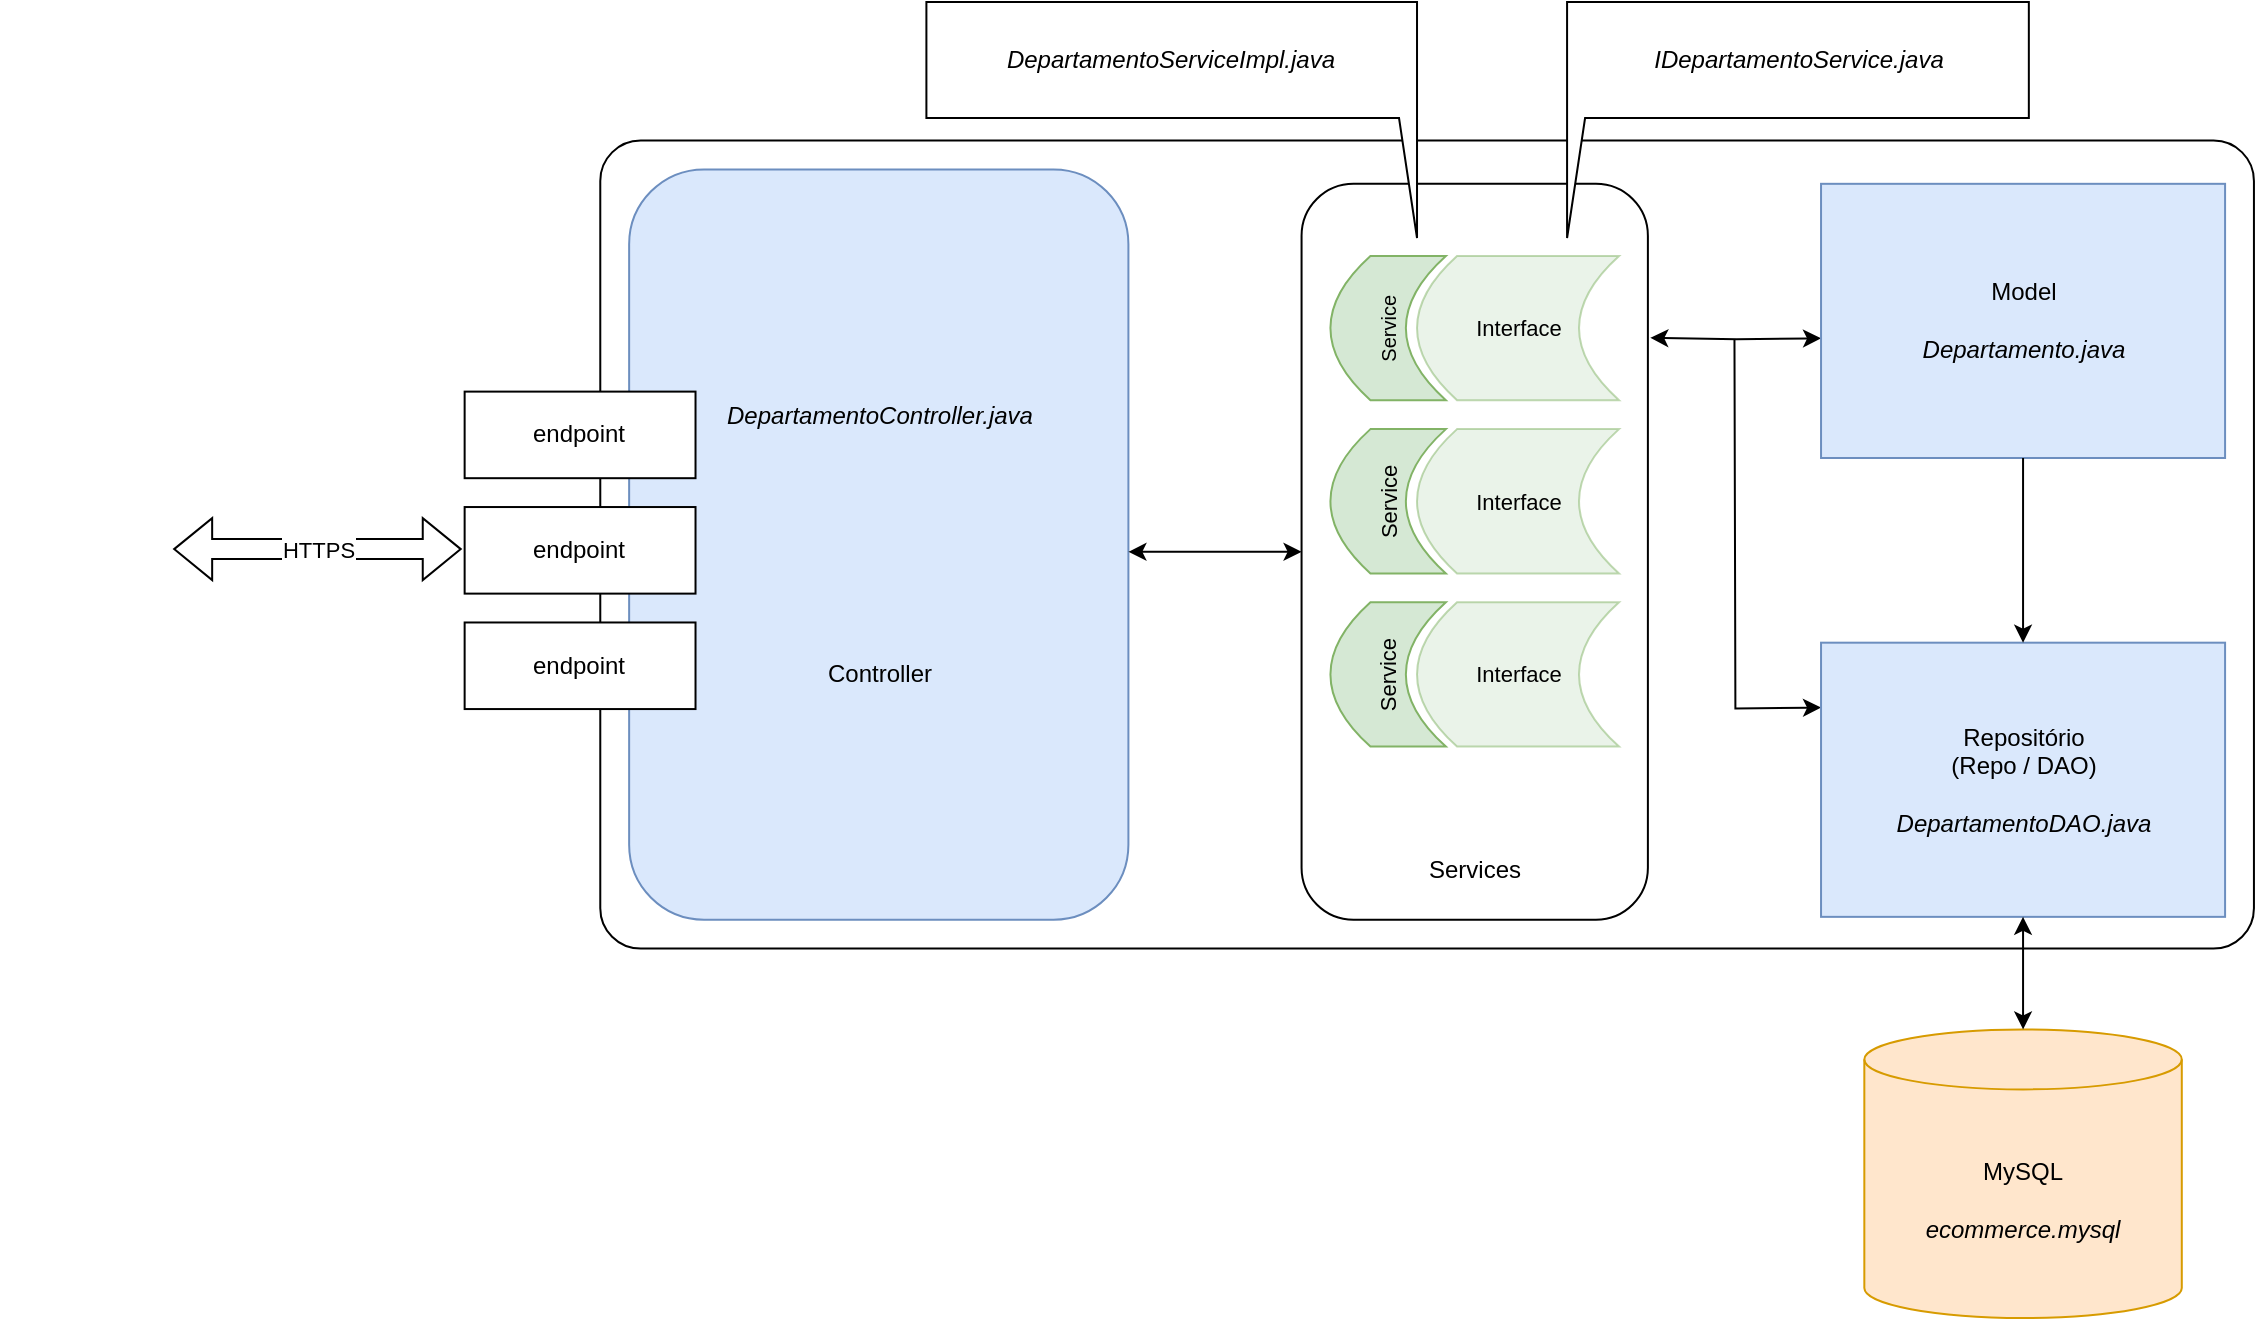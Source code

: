 <mxfile version="21.6.1" type="device">
  <diagram name="Página-1" id="Pu1Kgi4E0d7dGEgmAHZI">
    <mxGraphModel dx="1304" dy="894" grid="1" gridSize="10" guides="1" tooltips="1" connect="1" arrows="1" fold="1" page="1" pageScale="1" pageWidth="1169" pageHeight="827" math="0" shadow="0">
      <root>
        <mxCell id="0" />
        <mxCell id="1" parent="0" />
        <mxCell id="FZNC32-L_sY_WPYx4oRZ-14" value="" style="rounded=1;whiteSpace=wrap;html=1;arcSize=5;" parent="1" vertex="1">
          <mxGeometry x="312.141" y="151.263" width="826.829" height="404.035" as="geometry" />
        </mxCell>
        <mxCell id="FZNC32-L_sY_WPYx4oRZ-4" value="&lt;i&gt;DepartamentoController.java&lt;/i&gt;&lt;br&gt;&lt;br&gt;&lt;br&gt;&lt;br&gt;&lt;br&gt;&lt;br&gt;&lt;br&gt;&lt;br&gt;&lt;br&gt;Controller" style="rounded=1;whiteSpace=wrap;html=1;fillColor=#dae8fc;strokeColor=#6c8ebf;" parent="1" vertex="1">
          <mxGeometry x="326.57" y="165.693" width="249.636" height="375.175" as="geometry" />
        </mxCell>
        <mxCell id="FZNC32-L_sY_WPYx4oRZ-1" value="endpoint" style="rounded=0;whiteSpace=wrap;html=1;" parent="1" vertex="1">
          <mxGeometry x="244.32" y="276.803" width="115.439" height="43.289" as="geometry" />
        </mxCell>
        <mxCell id="FZNC32-L_sY_WPYx4oRZ-2" value="endpoint" style="rounded=0;whiteSpace=wrap;html=1;" parent="1" vertex="1">
          <mxGeometry x="244.32" y="334.522" width="115.439" height="43.289" as="geometry" />
        </mxCell>
        <mxCell id="FZNC32-L_sY_WPYx4oRZ-3" value="endpoint" style="rounded=0;whiteSpace=wrap;html=1;" parent="1" vertex="1">
          <mxGeometry x="244.32" y="392.241" width="115.439" height="43.289" as="geometry" />
        </mxCell>
        <mxCell id="FZNC32-L_sY_WPYx4oRZ-5" value="&lt;br&gt;&lt;br&gt;&lt;br&gt;&lt;br&gt;&lt;br&gt;&lt;br&gt;&lt;br&gt;&lt;br&gt;&lt;br&gt;&lt;br&gt;&lt;br&gt;&lt;br&gt;&lt;br&gt;&lt;br&gt;&lt;br&gt;&lt;br&gt;&lt;br&gt;&lt;br&gt;&lt;br&gt;&lt;br&gt;&lt;br&gt;&lt;br&gt;Services" style="rounded=1;whiteSpace=wrap;html=1;" parent="1" vertex="1">
          <mxGeometry x="662.785" y="172.908" width="173.158" height="367.961" as="geometry" />
        </mxCell>
        <mxCell id="FZNC32-L_sY_WPYx4oRZ-23" style="edgeStyle=orthogonalEdgeStyle;rounded=0;orthogonalLoop=1;jettySize=auto;html=1;entryX=0;entryY=0.5;entryDx=0;entryDy=0;startArrow=classic;startFill=1;" parent="1" source="FZNC32-L_sY_WPYx4oRZ-4" target="FZNC32-L_sY_WPYx4oRZ-5" edge="1">
          <mxGeometry relative="1" as="geometry">
            <Array as="points">
              <mxPoint x="619.496" y="357.61" />
            </Array>
          </mxGeometry>
        </mxCell>
        <mxCell id="FZNC32-L_sY_WPYx4oRZ-6" value="&lt;font style=&quot;font-size: 11px;&quot;&gt;Interface&lt;/font&gt;" style="shape=dataStorage;whiteSpace=wrap;html=1;fixedSize=1;fillColor=#d5e8d4;strokeColor=#82b366;opacity=50;align=center;" parent="1" vertex="1">
          <mxGeometry x="720.505" y="382.14" width="101.009" height="72.149" as="geometry" />
        </mxCell>
        <mxCell id="FZNC32-L_sY_WPYx4oRZ-7" value="&lt;font style=&quot;font-size: 11px;&quot;&gt;Service&lt;/font&gt;" style="shape=dataStorage;whiteSpace=wrap;html=1;fixedSize=1;fillColor=#d5e8d4;strokeColor=#82b366;horizontal=0;verticalAlign=middle;" parent="1" vertex="1">
          <mxGeometry x="677.215" y="382.14" width="57.719" height="72.149" as="geometry" />
        </mxCell>
        <mxCell id="FZNC32-L_sY_WPYx4oRZ-8" value="&lt;font style=&quot;font-size: 11px;&quot;&gt;Interface&lt;/font&gt;" style="shape=dataStorage;whiteSpace=wrap;html=1;fixedSize=1;fillColor=#d5e8d4;strokeColor=#82b366;opacity=50;align=center;" parent="1" vertex="1">
          <mxGeometry x="720.505" y="295.561" width="101.009" height="72.149" as="geometry" />
        </mxCell>
        <mxCell id="FZNC32-L_sY_WPYx4oRZ-9" value="&lt;font style=&quot;font-size: 11px;&quot;&gt;Service&lt;/font&gt;" style="shape=dataStorage;whiteSpace=wrap;html=1;fixedSize=1;fillColor=#d5e8d4;strokeColor=#82b366;fontSize=11;horizontal=0;verticalAlign=middle;" parent="1" vertex="1">
          <mxGeometry x="677.215" y="295.561" width="57.719" height="72.149" as="geometry" />
        </mxCell>
        <mxCell id="FZNC32-L_sY_WPYx4oRZ-10" value="&lt;font style=&quot;font-size: 11px;&quot;&gt;Interface&lt;/font&gt;" style="shape=dataStorage;whiteSpace=wrap;html=1;fixedSize=1;fillColor=#d5e8d4;strokeColor=#82b366;opacity=50;align=center;" parent="1" vertex="1">
          <mxGeometry x="720.505" y="208.982" width="101.009" height="72.149" as="geometry" />
        </mxCell>
        <mxCell id="FZNC32-L_sY_WPYx4oRZ-11" value="Service" style="shape=dataStorage;whiteSpace=wrap;html=1;fixedSize=1;fillColor=#d5e8d4;strokeColor=#82b366;horizontal=0;align=center;verticalAlign=middle;fontSize=10;" parent="1" vertex="1">
          <mxGeometry x="677.215" y="208.982" width="57.719" height="72.149" as="geometry" />
        </mxCell>
        <mxCell id="FZNC32-L_sY_WPYx4oRZ-19" style="edgeStyle=orthogonalEdgeStyle;rounded=0;orthogonalLoop=1;jettySize=auto;html=1;entryX=1.007;entryY=0.206;entryDx=0;entryDy=0;entryPerimeter=0;startArrow=classic;startFill=1;" parent="1" edge="1">
          <mxGeometry relative="1" as="geometry">
            <mxPoint x="922.522" y="250.142" as="sourcePoint" />
            <mxPoint x="837.156" y="249.934" as="targetPoint" />
          </mxGeometry>
        </mxCell>
        <mxCell id="FZNC32-L_sY_WPYx4oRZ-12" value="Model&lt;br&gt;&lt;br&gt;&lt;i&gt;Departamento.java&lt;/i&gt;" style="rounded=0;whiteSpace=wrap;html=1;fillColor=#dae8fc;strokeColor=#6c8ebf;" parent="1" vertex="1">
          <mxGeometry x="922.522" y="172.908" width="202.018" height="137.083" as="geometry" />
        </mxCell>
        <mxCell id="FZNC32-L_sY_WPYx4oRZ-22" style="edgeStyle=orthogonalEdgeStyle;rounded=0;orthogonalLoop=1;jettySize=auto;html=1;exitX=0;exitY=0.5;exitDx=0;exitDy=0;startArrow=classic;startFill=1;endArrow=none;endFill=0;" parent="1" edge="1">
          <mxGeometry relative="1" as="geometry">
            <mxPoint x="879.233" y="250.829" as="targetPoint" />
            <mxPoint x="922.522" y="434.809" as="sourcePoint" />
          </mxGeometry>
        </mxCell>
        <mxCell id="FZNC32-L_sY_WPYx4oRZ-13" value="Repositório&lt;br&gt;(Repo / DAO)&lt;br&gt;&lt;br&gt;&lt;i&gt;DepartamentoDAO.java&lt;/i&gt;" style="rounded=0;whiteSpace=wrap;html=1;fillColor=#dae8fc;strokeColor=#6c8ebf;" parent="1" vertex="1">
          <mxGeometry x="922.522" y="402.342" width="202.018" height="137.083" as="geometry" />
        </mxCell>
        <mxCell id="FZNC32-L_sY_WPYx4oRZ-20" style="edgeStyle=orthogonalEdgeStyle;rounded=0;orthogonalLoop=1;jettySize=auto;html=1;entryX=0.5;entryY=0;entryDx=0;entryDy=0;" parent="1" source="FZNC32-L_sY_WPYx4oRZ-12" target="FZNC32-L_sY_WPYx4oRZ-13" edge="1">
          <mxGeometry relative="1" as="geometry" />
        </mxCell>
        <mxCell id="FZNC32-L_sY_WPYx4oRZ-15" value="MySQL&lt;br&gt;&lt;br&gt;&lt;i&gt;ecommerce.mysql&lt;/i&gt;" style="shape=cylinder3;whiteSpace=wrap;html=1;boundedLbl=1;backgroundOutline=1;size=15;fillColor=#ffe6cc;strokeColor=#d79b00;" parent="1" vertex="1">
          <mxGeometry x="944.167" y="595.702" width="158.728" height="144.298" as="geometry" />
        </mxCell>
        <mxCell id="FZNC32-L_sY_WPYx4oRZ-17" style="edgeStyle=orthogonalEdgeStyle;rounded=0;orthogonalLoop=1;jettySize=auto;html=1;exitX=0.5;exitY=1;exitDx=0;exitDy=0;entryX=0.5;entryY=0;entryDx=0;entryDy=0;entryPerimeter=0;startArrow=classic;startFill=1;" parent="1" source="FZNC32-L_sY_WPYx4oRZ-13" target="FZNC32-L_sY_WPYx4oRZ-15" edge="1">
          <mxGeometry relative="1" as="geometry" />
        </mxCell>
        <mxCell id="FZNC32-L_sY_WPYx4oRZ-24" value="" style="shape=image;html=1;verticalAlign=top;verticalLabelPosition=bottom;labelBackgroundColor=#ffffff;imageAspect=0;aspect=fixed;image=https://cdn2.iconfinder.com/data/icons/browsers/Firefox.png" parent="1" vertex="1">
          <mxGeometry x="12" y="312.877" width="86.579" height="86.579" as="geometry" />
        </mxCell>
        <mxCell id="FZNC32-L_sY_WPYx4oRZ-25" value="HTTPS" style="shape=flexArrow;endArrow=classic;startArrow=classic;html=1;rounded=0;" parent="1" edge="1">
          <mxGeometry width="100" height="100" relative="1" as="geometry">
            <mxPoint x="98.579" y="355.561" as="sourcePoint" />
            <mxPoint x="242.877" y="355.561" as="targetPoint" />
          </mxGeometry>
        </mxCell>
        <mxCell id="FZNC32-L_sY_WPYx4oRZ-26" value="&lt;i&gt;IDepartamentoService.java&lt;/i&gt;" style="shape=callout;whiteSpace=wrap;html=1;perimeter=calloutPerimeter;position2=0;size=60;position=0;base=9;" parent="1" vertex="1">
          <mxGeometry x="795.54" y="82" width="230.88" height="118" as="geometry" />
        </mxCell>
        <mxCell id="FZNC32-L_sY_WPYx4oRZ-30" value="&lt;i&gt;DepartamentoServiceImpl.java&lt;/i&gt;" style="shape=callout;whiteSpace=wrap;html=1;perimeter=calloutPerimeter;position2=0;size=60;position=0;base=9;flipH=1;" parent="1" vertex="1">
          <mxGeometry x="475.2" y="82" width="245.31" height="118" as="geometry" />
        </mxCell>
      </root>
    </mxGraphModel>
  </diagram>
</mxfile>
